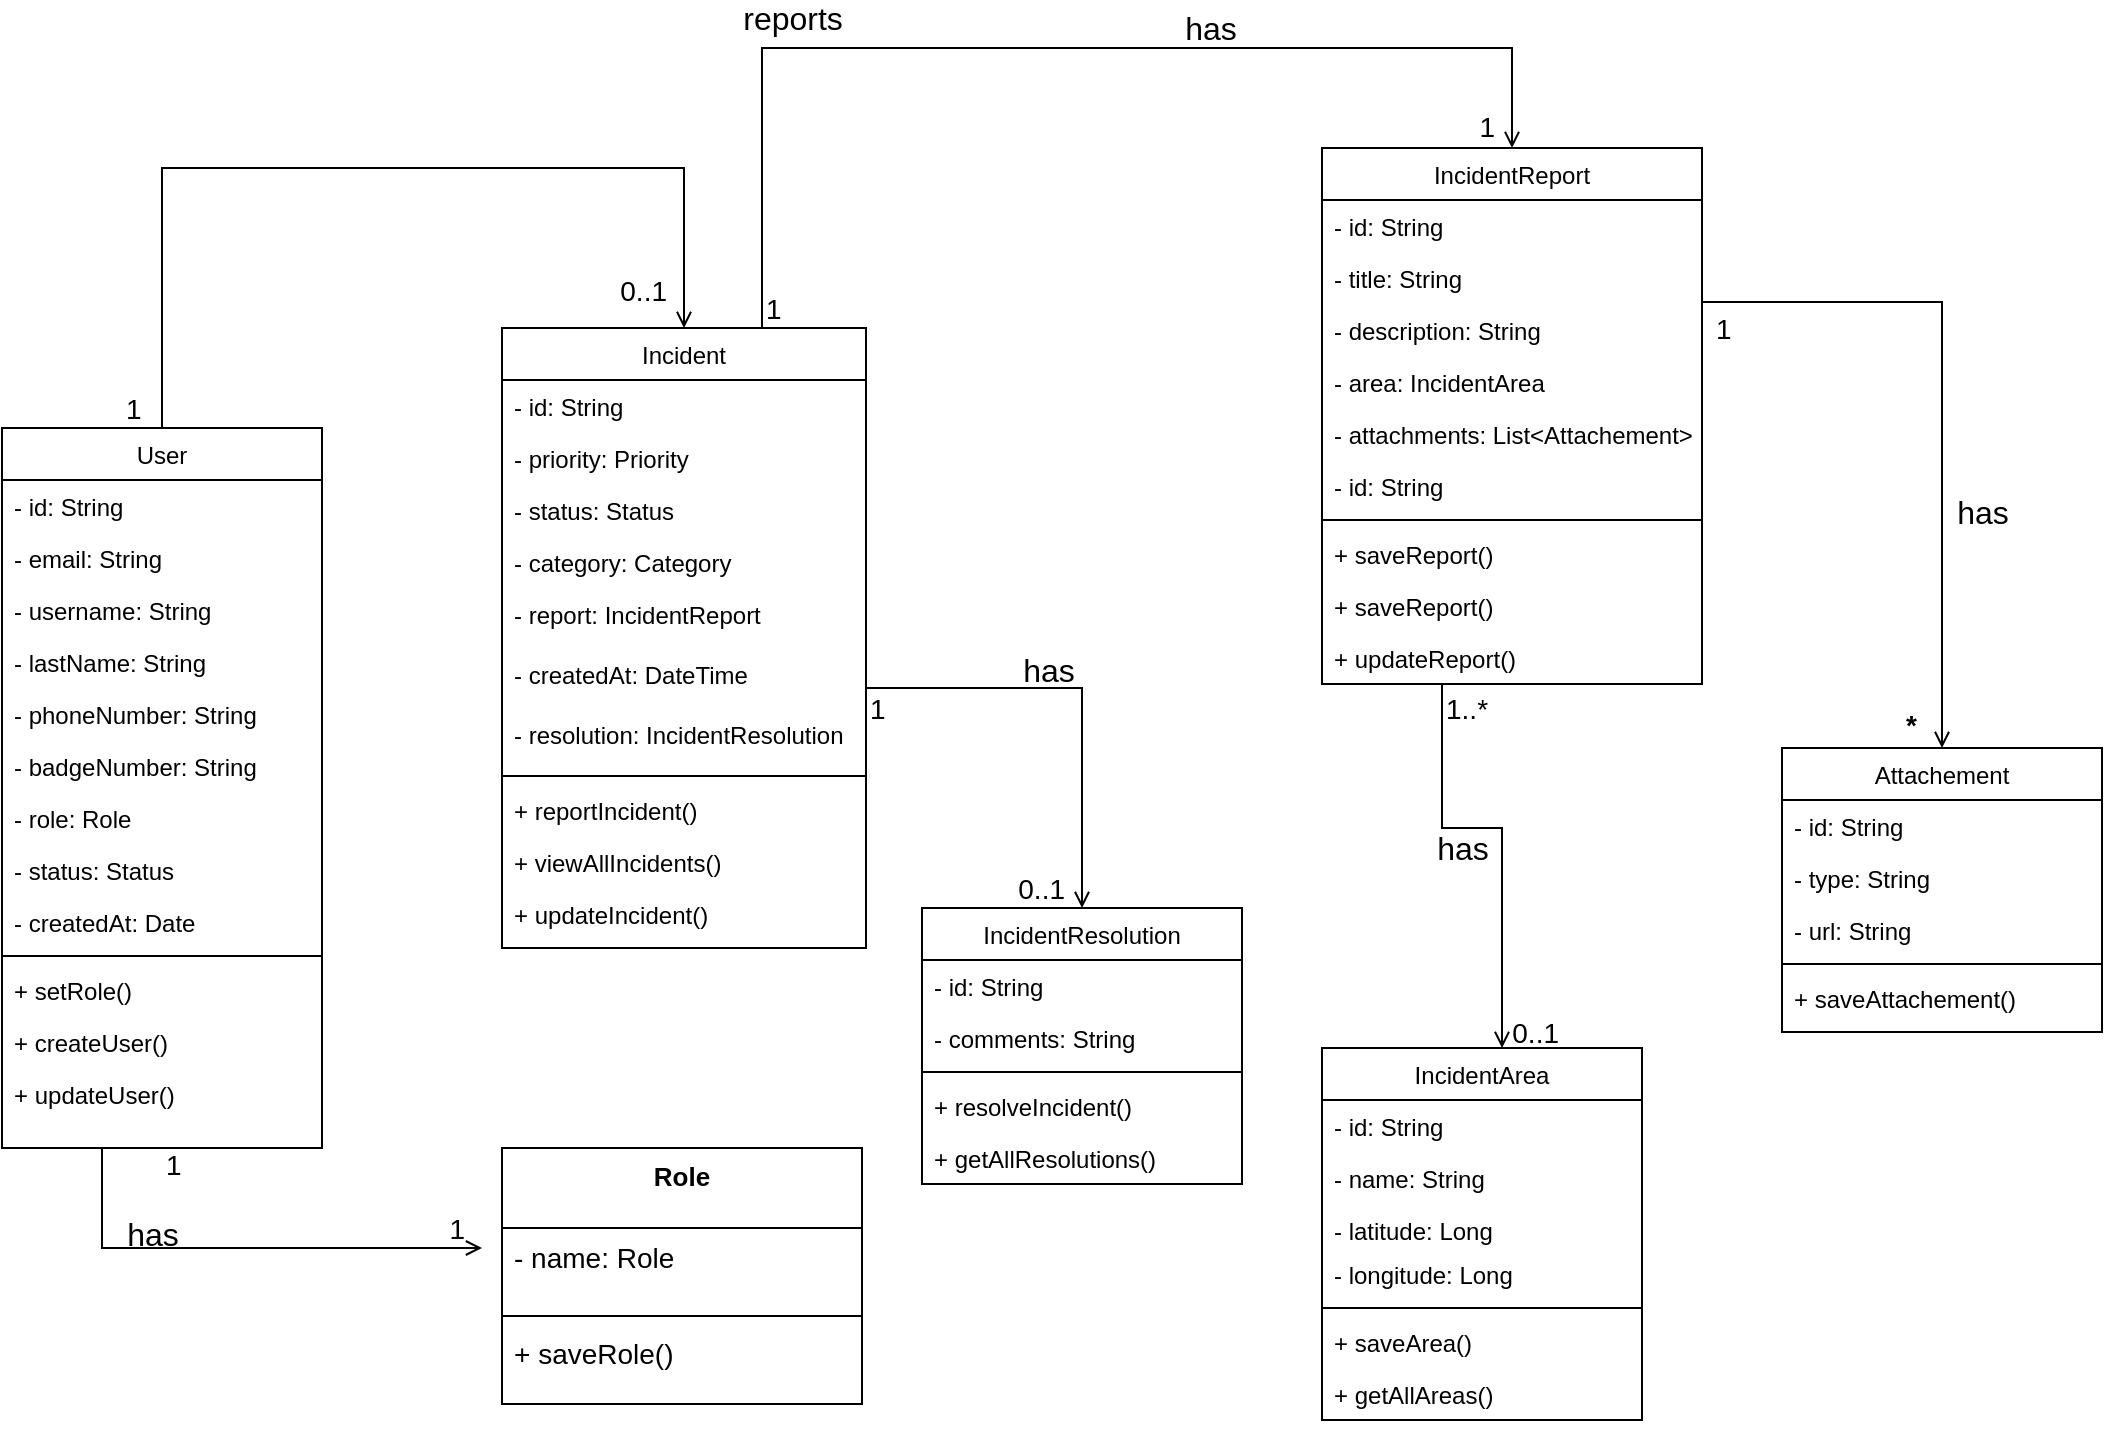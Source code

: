 <mxfile version="24.4.13" type="github">
  <diagram id="C5RBs43oDa-KdzZeNtuy" name="Page-1">
    <mxGraphModel dx="1912" dy="929" grid="1" gridSize="10" guides="1" tooltips="1" connect="1" arrows="1" fold="1" page="1" pageScale="1" pageWidth="827" pageHeight="1169" math="0" shadow="0">
      <root>
        <mxCell id="WIyWlLk6GJQsqaUBKTNV-0" />
        <mxCell id="WIyWlLk6GJQsqaUBKTNV-1" parent="WIyWlLk6GJQsqaUBKTNV-0" />
        <mxCell id="zkfFHV4jXpPFQw0GAbJ--6" value="User" style="swimlane;fontStyle=0;align=center;verticalAlign=top;childLayout=stackLayout;horizontal=1;startSize=26;horizontalStack=0;resizeParent=1;resizeLast=0;collapsible=1;marginBottom=0;rounded=0;shadow=0;strokeWidth=1;" parent="WIyWlLk6GJQsqaUBKTNV-1" vertex="1">
          <mxGeometry x="150" y="310" width="160" height="360" as="geometry">
            <mxRectangle x="130" y="380" width="160" height="26" as="alternateBounds" />
          </mxGeometry>
        </mxCell>
        <mxCell id="VbX_uZjlgV8H0BJn9Auf-64" value="- id: String" style="text;align=left;verticalAlign=top;spacingLeft=4;spacingRight=4;overflow=hidden;rotatable=0;points=[[0,0.5],[1,0.5]];portConstraint=eastwest;" parent="zkfFHV4jXpPFQw0GAbJ--6" vertex="1">
          <mxGeometry y="26" width="160" height="26" as="geometry" />
        </mxCell>
        <mxCell id="VbX_uZjlgV8H0BJn9Auf-65" value="- email: String" style="text;align=left;verticalAlign=top;spacingLeft=4;spacingRight=4;overflow=hidden;rotatable=0;points=[[0,0.5],[1,0.5]];portConstraint=eastwest;" parent="zkfFHV4jXpPFQw0GAbJ--6" vertex="1">
          <mxGeometry y="52" width="160" height="26" as="geometry" />
        </mxCell>
        <mxCell id="VbX_uZjlgV8H0BJn9Auf-73" value="- username: String" style="text;align=left;verticalAlign=top;spacingLeft=4;spacingRight=4;overflow=hidden;rotatable=0;points=[[0,0.5],[1,0.5]];portConstraint=eastwest;" parent="zkfFHV4jXpPFQw0GAbJ--6" vertex="1">
          <mxGeometry y="78" width="160" height="26" as="geometry" />
        </mxCell>
        <mxCell id="VbX_uZjlgV8H0BJn9Auf-75" value="- lastName: String" style="text;align=left;verticalAlign=top;spacingLeft=4;spacingRight=4;overflow=hidden;rotatable=0;points=[[0,0.5],[1,0.5]];portConstraint=eastwest;" parent="zkfFHV4jXpPFQw0GAbJ--6" vertex="1">
          <mxGeometry y="104" width="160" height="26" as="geometry" />
        </mxCell>
        <mxCell id="VbX_uZjlgV8H0BJn9Auf-76" value="- phoneNumber: String" style="text;align=left;verticalAlign=top;spacingLeft=4;spacingRight=4;overflow=hidden;rotatable=0;points=[[0,0.5],[1,0.5]];portConstraint=eastwest;" parent="zkfFHV4jXpPFQw0GAbJ--6" vertex="1">
          <mxGeometry y="130" width="160" height="26" as="geometry" />
        </mxCell>
        <mxCell id="VbX_uZjlgV8H0BJn9Auf-78" value="- badgeNumber: String" style="text;align=left;verticalAlign=top;spacingLeft=4;spacingRight=4;overflow=hidden;rotatable=0;points=[[0,0.5],[1,0.5]];portConstraint=eastwest;" parent="zkfFHV4jXpPFQw0GAbJ--6" vertex="1">
          <mxGeometry y="156" width="160" height="26" as="geometry" />
        </mxCell>
        <mxCell id="VbX_uZjlgV8H0BJn9Auf-77" value="- role: Role" style="text;align=left;verticalAlign=top;spacingLeft=4;spacingRight=4;overflow=hidden;rotatable=0;points=[[0,0.5],[1,0.5]];portConstraint=eastwest;" parent="zkfFHV4jXpPFQw0GAbJ--6" vertex="1">
          <mxGeometry y="182" width="160" height="26" as="geometry" />
        </mxCell>
        <mxCell id="VbX_uZjlgV8H0BJn9Auf-74" value="- status: Status" style="text;align=left;verticalAlign=top;spacingLeft=4;spacingRight=4;overflow=hidden;rotatable=0;points=[[0,0.5],[1,0.5]];portConstraint=eastwest;" parent="zkfFHV4jXpPFQw0GAbJ--6" vertex="1">
          <mxGeometry y="208" width="160" height="26" as="geometry" />
        </mxCell>
        <mxCell id="VbX_uZjlgV8H0BJn9Auf-63" value="- createdAt: Date&#xa;" style="text;align=left;verticalAlign=top;spacingLeft=4;spacingRight=4;overflow=hidden;rotatable=0;points=[[0,0.5],[1,0.5]];portConstraint=eastwest;" parent="zkfFHV4jXpPFQw0GAbJ--6" vertex="1">
          <mxGeometry y="234" width="160" height="26" as="geometry" />
        </mxCell>
        <mxCell id="zkfFHV4jXpPFQw0GAbJ--9" value="" style="line;html=1;strokeWidth=1;align=left;verticalAlign=middle;spacingTop=-1;spacingLeft=3;spacingRight=3;rotatable=0;labelPosition=right;points=[];portConstraint=eastwest;" parent="zkfFHV4jXpPFQw0GAbJ--6" vertex="1">
          <mxGeometry y="260" width="160" height="8" as="geometry" />
        </mxCell>
        <mxCell id="zkfFHV4jXpPFQw0GAbJ--10" value="+ setRole()" style="text;align=left;verticalAlign=top;spacingLeft=4;spacingRight=4;overflow=hidden;rotatable=0;points=[[0,0.5],[1,0.5]];portConstraint=eastwest;fontStyle=0" parent="zkfFHV4jXpPFQw0GAbJ--6" vertex="1">
          <mxGeometry y="268" width="160" height="26" as="geometry" />
        </mxCell>
        <mxCell id="zkfFHV4jXpPFQw0GAbJ--11" value="+ createUser()" style="text;align=left;verticalAlign=top;spacingLeft=4;spacingRight=4;overflow=hidden;rotatable=0;points=[[0,0.5],[1,0.5]];portConstraint=eastwest;" parent="zkfFHV4jXpPFQw0GAbJ--6" vertex="1">
          <mxGeometry y="294" width="160" height="26" as="geometry" />
        </mxCell>
        <mxCell id="VbX_uZjlgV8H0BJn9Auf-62" value="+ updateUser()" style="text;align=left;verticalAlign=top;spacingLeft=4;spacingRight=4;overflow=hidden;rotatable=0;points=[[0,0.5],[1,0.5]];portConstraint=eastwest;" parent="zkfFHV4jXpPFQw0GAbJ--6" vertex="1">
          <mxGeometry y="320" width="160" height="26" as="geometry" />
        </mxCell>
        <mxCell id="zkfFHV4jXpPFQw0GAbJ--17" value="Incident" style="swimlane;fontStyle=0;align=center;verticalAlign=top;childLayout=stackLayout;horizontal=1;startSize=26;horizontalStack=0;resizeParent=1;resizeLast=0;collapsible=1;marginBottom=0;rounded=0;shadow=0;strokeWidth=1;" parent="WIyWlLk6GJQsqaUBKTNV-1" vertex="1">
          <mxGeometry x="400" y="260" width="182" height="310" as="geometry">
            <mxRectangle x="550" y="140" width="160" height="26" as="alternateBounds" />
          </mxGeometry>
        </mxCell>
        <mxCell id="zkfFHV4jXpPFQw0GAbJ--18" value="- id: String&#xa;" style="text;align=left;verticalAlign=top;spacingLeft=4;spacingRight=4;overflow=hidden;rotatable=0;points=[[0,0.5],[1,0.5]];portConstraint=eastwest;" parent="zkfFHV4jXpPFQw0GAbJ--17" vertex="1">
          <mxGeometry y="26" width="182" height="26" as="geometry" />
        </mxCell>
        <mxCell id="zkfFHV4jXpPFQw0GAbJ--19" value="- priority: Priority" style="text;align=left;verticalAlign=top;spacingLeft=4;spacingRight=4;overflow=hidden;rotatable=0;points=[[0,0.5],[1,0.5]];portConstraint=eastwest;rounded=0;shadow=0;html=0;" parent="zkfFHV4jXpPFQw0GAbJ--17" vertex="1">
          <mxGeometry y="52" width="182" height="26" as="geometry" />
        </mxCell>
        <mxCell id="zkfFHV4jXpPFQw0GAbJ--20" value="- status: Status" style="text;align=left;verticalAlign=top;spacingLeft=4;spacingRight=4;overflow=hidden;rotatable=0;points=[[0,0.5],[1,0.5]];portConstraint=eastwest;rounded=0;shadow=0;html=0;" parent="zkfFHV4jXpPFQw0GAbJ--17" vertex="1">
          <mxGeometry y="78" width="182" height="26" as="geometry" />
        </mxCell>
        <mxCell id="zkfFHV4jXpPFQw0GAbJ--21" value="- category: Category" style="text;align=left;verticalAlign=top;spacingLeft=4;spacingRight=4;overflow=hidden;rotatable=0;points=[[0,0.5],[1,0.5]];portConstraint=eastwest;rounded=0;shadow=0;html=0;" parent="zkfFHV4jXpPFQw0GAbJ--17" vertex="1">
          <mxGeometry y="104" width="182" height="26" as="geometry" />
        </mxCell>
        <mxCell id="zkfFHV4jXpPFQw0GAbJ--22" value="- report: IncidentReport" style="text;align=left;verticalAlign=top;spacingLeft=4;spacingRight=4;overflow=hidden;rotatable=0;points=[[0,0.5],[1,0.5]];portConstraint=eastwest;rounded=0;shadow=0;html=0;" parent="zkfFHV4jXpPFQw0GAbJ--17" vertex="1">
          <mxGeometry y="130" width="182" height="30" as="geometry" />
        </mxCell>
        <mxCell id="VbX_uZjlgV8H0BJn9Auf-20" value="- createdAt: DateTime" style="text;align=left;verticalAlign=top;spacingLeft=4;spacingRight=4;overflow=hidden;rotatable=0;points=[[0,0.5],[1,0.5]];portConstraint=eastwest;rounded=0;shadow=0;html=0;" parent="zkfFHV4jXpPFQw0GAbJ--17" vertex="1">
          <mxGeometry y="160" width="182" height="30" as="geometry" />
        </mxCell>
        <mxCell id="VbX_uZjlgV8H0BJn9Auf-19" value="- resolution: IncidentResolution" style="text;align=left;verticalAlign=top;spacingLeft=4;spacingRight=4;overflow=hidden;rotatable=0;points=[[0,0.5],[1,0.5]];portConstraint=eastwest;rounded=0;shadow=0;html=0;" parent="zkfFHV4jXpPFQw0GAbJ--17" vertex="1">
          <mxGeometry y="190" width="182" height="30" as="geometry" />
        </mxCell>
        <mxCell id="zkfFHV4jXpPFQw0GAbJ--23" value="" style="line;html=1;strokeWidth=1;align=left;verticalAlign=middle;spacingTop=-1;spacingLeft=3;spacingRight=3;rotatable=0;labelPosition=right;points=[];portConstraint=eastwest;" parent="zkfFHV4jXpPFQw0GAbJ--17" vertex="1">
          <mxGeometry y="220" width="182" height="8" as="geometry" />
        </mxCell>
        <mxCell id="zkfFHV4jXpPFQw0GAbJ--24" value="+ reportIncident()" style="text;align=left;verticalAlign=top;spacingLeft=4;spacingRight=4;overflow=hidden;rotatable=0;points=[[0,0.5],[1,0.5]];portConstraint=eastwest;" parent="zkfFHV4jXpPFQw0GAbJ--17" vertex="1">
          <mxGeometry y="228" width="182" height="26" as="geometry" />
        </mxCell>
        <mxCell id="zkfFHV4jXpPFQw0GAbJ--25" value="+ viewAllIncidents()" style="text;align=left;verticalAlign=top;spacingLeft=4;spacingRight=4;overflow=hidden;rotatable=0;points=[[0,0.5],[1,0.5]];portConstraint=eastwest;" parent="zkfFHV4jXpPFQw0GAbJ--17" vertex="1">
          <mxGeometry y="254" width="182" height="26" as="geometry" />
        </mxCell>
        <mxCell id="VbX_uZjlgV8H0BJn9Auf-21" value="+ updateIncident()" style="text;align=left;verticalAlign=top;spacingLeft=4;spacingRight=4;overflow=hidden;rotatable=0;points=[[0,0.5],[1,0.5]];portConstraint=eastwest;" parent="zkfFHV4jXpPFQw0GAbJ--17" vertex="1">
          <mxGeometry y="280" width="182" height="30" as="geometry" />
        </mxCell>
        <mxCell id="VbX_uZjlgV8H0BJn9Auf-0" value="IncidentResolution&#xa;" style="swimlane;fontStyle=0;align=center;verticalAlign=top;childLayout=stackLayout;horizontal=1;startSize=26;horizontalStack=0;resizeParent=1;resizeLast=0;collapsible=1;marginBottom=0;rounded=0;shadow=0;strokeWidth=1;" parent="WIyWlLk6GJQsqaUBKTNV-1" vertex="1">
          <mxGeometry x="610" y="550" width="160" height="138" as="geometry">
            <mxRectangle x="550" y="140" width="160" height="26" as="alternateBounds" />
          </mxGeometry>
        </mxCell>
        <mxCell id="VbX_uZjlgV8H0BJn9Auf-1" value="- id: String" style="text;align=left;verticalAlign=top;spacingLeft=4;spacingRight=4;overflow=hidden;rotatable=0;points=[[0,0.5],[1,0.5]];portConstraint=eastwest;" parent="VbX_uZjlgV8H0BJn9Auf-0" vertex="1">
          <mxGeometry y="26" width="160" height="26" as="geometry" />
        </mxCell>
        <mxCell id="VbX_uZjlgV8H0BJn9Auf-2" value="- comments: String" style="text;align=left;verticalAlign=top;spacingLeft=4;spacingRight=4;overflow=hidden;rotatable=0;points=[[0,0.5],[1,0.5]];portConstraint=eastwest;rounded=0;shadow=0;html=0;" parent="VbX_uZjlgV8H0BJn9Auf-0" vertex="1">
          <mxGeometry y="52" width="160" height="26" as="geometry" />
        </mxCell>
        <mxCell id="VbX_uZjlgV8H0BJn9Auf-6" value="" style="line;html=1;strokeWidth=1;align=left;verticalAlign=middle;spacingTop=-1;spacingLeft=3;spacingRight=3;rotatable=0;labelPosition=right;points=[];portConstraint=eastwest;" parent="VbX_uZjlgV8H0BJn9Auf-0" vertex="1">
          <mxGeometry y="78" width="160" height="8" as="geometry" />
        </mxCell>
        <mxCell id="VbX_uZjlgV8H0BJn9Auf-7" value="+ resolveIncident()" style="text;align=left;verticalAlign=top;spacingLeft=4;spacingRight=4;overflow=hidden;rotatable=0;points=[[0,0.5],[1,0.5]];portConstraint=eastwest;" parent="VbX_uZjlgV8H0BJn9Auf-0" vertex="1">
          <mxGeometry y="86" width="160" height="26" as="geometry" />
        </mxCell>
        <mxCell id="VbX_uZjlgV8H0BJn9Auf-61" value="+ getAllResolutions()" style="text;align=left;verticalAlign=top;spacingLeft=4;spacingRight=4;overflow=hidden;rotatable=0;points=[[0,0.5],[1,0.5]];portConstraint=eastwest;" parent="VbX_uZjlgV8H0BJn9Auf-0" vertex="1">
          <mxGeometry y="112" width="160" height="26" as="geometry" />
        </mxCell>
        <mxCell id="VbX_uZjlgV8H0BJn9Auf-9" value="Role" style="swimlane;fontStyle=1;align=center;verticalAlign=top;childLayout=stackLayout;horizontal=1;startSize=40;horizontalStack=0;resizeParent=1;resizeLast=0;collapsible=1;marginBottom=0;rounded=0;shadow=0;strokeWidth=1;fontSize=13;" parent="WIyWlLk6GJQsqaUBKTNV-1" vertex="1">
          <mxGeometry x="400" y="670" width="180" height="128" as="geometry">
            <mxRectangle x="230" y="140" width="160" height="26" as="alternateBounds" />
          </mxGeometry>
        </mxCell>
        <mxCell id="VbX_uZjlgV8H0BJn9Auf-10" value="- name: Role" style="text;align=left;verticalAlign=top;spacingLeft=4;spacingRight=4;overflow=hidden;rotatable=0;points=[[0,0.5],[1,0.5]];portConstraint=eastwest;fontSize=14;" parent="VbX_uZjlgV8H0BJn9Auf-9" vertex="1">
          <mxGeometry y="40" width="180" height="40" as="geometry" />
        </mxCell>
        <mxCell id="VbX_uZjlgV8H0BJn9Auf-11" value="" style="line;html=1;strokeWidth=1;align=left;verticalAlign=middle;spacingTop=-1;spacingLeft=3;spacingRight=3;rotatable=0;labelPosition=right;points=[];portConstraint=eastwest;" parent="VbX_uZjlgV8H0BJn9Auf-9" vertex="1">
          <mxGeometry y="80" width="180" height="8" as="geometry" />
        </mxCell>
        <mxCell id="VbX_uZjlgV8H0BJn9Auf-13" value="+ saveRole()" style="text;align=left;verticalAlign=top;spacingLeft=4;spacingRight=4;overflow=hidden;rotatable=0;points=[[0,0.5],[1,0.5]];portConstraint=eastwest;fontSize=14;" parent="VbX_uZjlgV8H0BJn9Auf-9" vertex="1">
          <mxGeometry y="88" width="180" height="40" as="geometry" />
        </mxCell>
        <mxCell id="VbX_uZjlgV8H0BJn9Auf-14" value="" style="endArrow=open;shadow=0;strokeWidth=1;rounded=0;curved=0;endFill=1;edgeStyle=elbowEdgeStyle;elbow=horizontal;exitX=0.5;exitY=1;exitDx=0;exitDy=0;" parent="WIyWlLk6GJQsqaUBKTNV-1" source="zkfFHV4jXpPFQw0GAbJ--6" edge="1">
          <mxGeometry x="0.5" y="41" relative="1" as="geometry">
            <mxPoint x="206" y="630.09" as="sourcePoint" />
            <mxPoint x="390" y="720" as="targetPoint" />
            <mxPoint x="-40" y="32" as="offset" />
            <Array as="points">
              <mxPoint x="200" y="700" />
            </Array>
          </mxGeometry>
        </mxCell>
        <mxCell id="VbX_uZjlgV8H0BJn9Auf-15" value="1" style="resizable=0;align=left;verticalAlign=bottom;labelBackgroundColor=none;fontSize=14;" parent="VbX_uZjlgV8H0BJn9Auf-14" connectable="0" vertex="1">
          <mxGeometry x="-1" relative="1" as="geometry">
            <mxPoint y="18" as="offset" />
          </mxGeometry>
        </mxCell>
        <mxCell id="VbX_uZjlgV8H0BJn9Auf-16" value="1" style="resizable=0;align=right;verticalAlign=bottom;labelBackgroundColor=none;fontSize=14;" parent="VbX_uZjlgV8H0BJn9Auf-14" connectable="0" vertex="1">
          <mxGeometry x="1" relative="1" as="geometry">
            <mxPoint x="-7" as="offset" />
          </mxGeometry>
        </mxCell>
        <mxCell id="VbX_uZjlgV8H0BJn9Auf-18" value="has" style="text;html=1;align=center;verticalAlign=middle;resizable=0;points=[];autosize=1;strokeColor=none;fillColor=none;fontSize=16;" parent="WIyWlLk6GJQsqaUBKTNV-1" vertex="1">
          <mxGeometry x="200" y="698" width="50" height="30" as="geometry" />
        </mxCell>
        <mxCell id="VbX_uZjlgV8H0BJn9Auf-22" value="" style="endArrow=open;shadow=0;strokeWidth=1;rounded=0;curved=0;endFill=1;edgeStyle=elbowEdgeStyle;elbow=vertical;entryX=0.5;entryY=0;entryDx=0;entryDy=0;exitX=1;exitY=0.5;exitDx=0;exitDy=0;" parent="WIyWlLk6GJQsqaUBKTNV-1" source="VbX_uZjlgV8H0BJn9Auf-19" target="VbX_uZjlgV8H0BJn9Auf-0" edge="1">
          <mxGeometry x="0.5" y="41" relative="1" as="geometry">
            <mxPoint x="710" y="340.09" as="sourcePoint" />
            <mxPoint x="918" y="340.09" as="targetPoint" />
            <mxPoint x="-40" y="32" as="offset" />
            <Array as="points">
              <mxPoint x="640" y="440" />
            </Array>
          </mxGeometry>
        </mxCell>
        <mxCell id="VbX_uZjlgV8H0BJn9Auf-23" value="1" style="resizable=0;align=left;verticalAlign=bottom;labelBackgroundColor=none;fontSize=14;" parent="VbX_uZjlgV8H0BJn9Auf-22" connectable="0" vertex="1">
          <mxGeometry x="-1" relative="1" as="geometry">
            <mxPoint y="-5" as="offset" />
          </mxGeometry>
        </mxCell>
        <mxCell id="VbX_uZjlgV8H0BJn9Auf-24" value="0..1" style="resizable=0;align=right;verticalAlign=bottom;labelBackgroundColor=none;fontSize=14;" parent="VbX_uZjlgV8H0BJn9Auf-22" connectable="0" vertex="1">
          <mxGeometry x="1" relative="1" as="geometry">
            <mxPoint x="-7" as="offset" />
          </mxGeometry>
        </mxCell>
        <mxCell id="VbX_uZjlgV8H0BJn9Auf-25" value="has" style="text;html=1;resizable=0;points=[];;align=center;verticalAlign=middle;labelBackgroundColor=none;rounded=0;shadow=0;strokeWidth=1;fontSize=16;" parent="VbX_uZjlgV8H0BJn9Auf-22" vertex="1" connectable="0">
          <mxGeometry x="0.5" y="49" relative="1" as="geometry">
            <mxPoint x="-66" y="-59" as="offset" />
          </mxGeometry>
        </mxCell>
        <mxCell id="VbX_uZjlgV8H0BJn9Auf-26" value="IncidentReport&#xa;" style="swimlane;fontStyle=0;align=center;verticalAlign=top;childLayout=stackLayout;horizontal=1;startSize=26;horizontalStack=0;resizeParent=1;resizeLast=0;collapsible=1;marginBottom=0;rounded=0;shadow=0;strokeWidth=1;" parent="WIyWlLk6GJQsqaUBKTNV-1" vertex="1">
          <mxGeometry x="810" y="170" width="190" height="268" as="geometry">
            <mxRectangle x="550" y="140" width="160" height="26" as="alternateBounds" />
          </mxGeometry>
        </mxCell>
        <mxCell id="VbX_uZjlgV8H0BJn9Auf-27" value="- id: String" style="text;align=left;verticalAlign=top;spacingLeft=4;spacingRight=4;overflow=hidden;rotatable=0;points=[[0,0.5],[1,0.5]];portConstraint=eastwest;" parent="VbX_uZjlgV8H0BJn9Auf-26" vertex="1">
          <mxGeometry y="26" width="190" height="26" as="geometry" />
        </mxCell>
        <mxCell id="VbX_uZjlgV8H0BJn9Auf-28" value="- title: String" style="text;align=left;verticalAlign=top;spacingLeft=4;spacingRight=4;overflow=hidden;rotatable=0;points=[[0,0.5],[1,0.5]];portConstraint=eastwest;rounded=0;shadow=0;html=0;" parent="VbX_uZjlgV8H0BJn9Auf-26" vertex="1">
          <mxGeometry y="52" width="190" height="26" as="geometry" />
        </mxCell>
        <mxCell id="VbX_uZjlgV8H0BJn9Auf-31" value="- description: String" style="text;align=left;verticalAlign=top;spacingLeft=4;spacingRight=4;overflow=hidden;rotatable=0;points=[[0,0.5],[1,0.5]];portConstraint=eastwest;" parent="VbX_uZjlgV8H0BJn9Auf-26" vertex="1">
          <mxGeometry y="78" width="190" height="26" as="geometry" />
        </mxCell>
        <mxCell id="VbX_uZjlgV8H0BJn9Auf-32" value="- area: IncidentArea" style="text;align=left;verticalAlign=top;spacingLeft=4;spacingRight=4;overflow=hidden;rotatable=0;points=[[0,0.5],[1,0.5]];portConstraint=eastwest;" parent="VbX_uZjlgV8H0BJn9Auf-26" vertex="1">
          <mxGeometry y="104" width="190" height="26" as="geometry" />
        </mxCell>
        <mxCell id="VbX_uZjlgV8H0BJn9Auf-33" value="- attachments: List&lt;Attachement&gt;" style="text;align=left;verticalAlign=top;spacingLeft=4;spacingRight=4;overflow=hidden;rotatable=0;points=[[0,0.5],[1,0.5]];portConstraint=eastwest;" parent="VbX_uZjlgV8H0BJn9Auf-26" vertex="1">
          <mxGeometry y="130" width="190" height="26" as="geometry" />
        </mxCell>
        <mxCell id="VbX_uZjlgV8H0BJn9Auf-34" value="- id: String" style="text;align=left;verticalAlign=top;spacingLeft=4;spacingRight=4;overflow=hidden;rotatable=0;points=[[0,0.5],[1,0.5]];portConstraint=eastwest;" parent="VbX_uZjlgV8H0BJn9Auf-26" vertex="1">
          <mxGeometry y="156" width="190" height="26" as="geometry" />
        </mxCell>
        <mxCell id="VbX_uZjlgV8H0BJn9Auf-29" value="" style="line;html=1;strokeWidth=1;align=left;verticalAlign=middle;spacingTop=-1;spacingLeft=3;spacingRight=3;rotatable=0;labelPosition=right;points=[];portConstraint=eastwest;" parent="VbX_uZjlgV8H0BJn9Auf-26" vertex="1">
          <mxGeometry y="182" width="190" height="8" as="geometry" />
        </mxCell>
        <mxCell id="VbX_uZjlgV8H0BJn9Auf-87" value="+ saveReport()" style="text;align=left;verticalAlign=top;spacingLeft=4;spacingRight=4;overflow=hidden;rotatable=0;points=[[0,0.5],[1,0.5]];portConstraint=eastwest;" parent="VbX_uZjlgV8H0BJn9Auf-26" vertex="1">
          <mxGeometry y="190" width="190" height="26" as="geometry" />
        </mxCell>
        <mxCell id="VbX_uZjlgV8H0BJn9Auf-30" value="+ saveReport()" style="text;align=left;verticalAlign=top;spacingLeft=4;spacingRight=4;overflow=hidden;rotatable=0;points=[[0,0.5],[1,0.5]];portConstraint=eastwest;" parent="VbX_uZjlgV8H0BJn9Auf-26" vertex="1">
          <mxGeometry y="216" width="190" height="26" as="geometry" />
        </mxCell>
        <mxCell id="VbX_uZjlgV8H0BJn9Auf-36" value="+ updateReport()" style="text;align=left;verticalAlign=top;spacingLeft=4;spacingRight=4;overflow=hidden;rotatable=0;points=[[0,0.5],[1,0.5]];portConstraint=eastwest;" parent="VbX_uZjlgV8H0BJn9Auf-26" vertex="1">
          <mxGeometry y="242" width="190" height="26" as="geometry" />
        </mxCell>
        <mxCell id="VbX_uZjlgV8H0BJn9Auf-37" value="IncidentArea&#xa;" style="swimlane;fontStyle=0;align=center;verticalAlign=top;childLayout=stackLayout;horizontal=1;startSize=26;horizontalStack=0;resizeParent=1;resizeLast=0;collapsible=1;marginBottom=0;rounded=0;shadow=0;strokeWidth=1;" parent="WIyWlLk6GJQsqaUBKTNV-1" vertex="1">
          <mxGeometry x="810" y="620" width="160" height="186" as="geometry">
            <mxRectangle x="550" y="140" width="160" height="26" as="alternateBounds" />
          </mxGeometry>
        </mxCell>
        <mxCell id="VbX_uZjlgV8H0BJn9Auf-38" value="- id: String" style="text;align=left;verticalAlign=top;spacingLeft=4;spacingRight=4;overflow=hidden;rotatable=0;points=[[0,0.5],[1,0.5]];portConstraint=eastwest;" parent="VbX_uZjlgV8H0BJn9Auf-37" vertex="1">
          <mxGeometry y="26" width="160" height="26" as="geometry" />
        </mxCell>
        <mxCell id="VbX_uZjlgV8H0BJn9Auf-39" value="- name: String" style="text;align=left;verticalAlign=top;spacingLeft=4;spacingRight=4;overflow=hidden;rotatable=0;points=[[0,0.5],[1,0.5]];portConstraint=eastwest;rounded=0;shadow=0;html=0;" parent="VbX_uZjlgV8H0BJn9Auf-37" vertex="1">
          <mxGeometry y="52" width="160" height="26" as="geometry" />
        </mxCell>
        <mxCell id="VbX_uZjlgV8H0BJn9Auf-42" value="- latitude: Long" style="text;align=left;verticalAlign=top;spacingLeft=4;spacingRight=4;overflow=hidden;rotatable=0;points=[[0,0.5],[1,0.5]];portConstraint=eastwest;rounded=0;shadow=0;html=0;" parent="VbX_uZjlgV8H0BJn9Auf-37" vertex="1">
          <mxGeometry y="78" width="160" height="22" as="geometry" />
        </mxCell>
        <mxCell id="VbX_uZjlgV8H0BJn9Auf-43" value="- longitude: Long" style="text;align=left;verticalAlign=top;spacingLeft=4;spacingRight=4;overflow=hidden;rotatable=0;points=[[0,0.5],[1,0.5]];portConstraint=eastwest;rounded=0;shadow=0;html=0;" parent="VbX_uZjlgV8H0BJn9Auf-37" vertex="1">
          <mxGeometry y="100" width="160" height="26" as="geometry" />
        </mxCell>
        <mxCell id="VbX_uZjlgV8H0BJn9Auf-40" value="" style="line;html=1;strokeWidth=1;align=left;verticalAlign=middle;spacingTop=-1;spacingLeft=3;spacingRight=3;rotatable=0;labelPosition=right;points=[];portConstraint=eastwest;" parent="VbX_uZjlgV8H0BJn9Auf-37" vertex="1">
          <mxGeometry y="126" width="160" height="8" as="geometry" />
        </mxCell>
        <mxCell id="VbX_uZjlgV8H0BJn9Auf-41" value="+ saveArea()" style="text;align=left;verticalAlign=top;spacingLeft=4;spacingRight=4;overflow=hidden;rotatable=0;points=[[0,0.5],[1,0.5]];portConstraint=eastwest;" parent="VbX_uZjlgV8H0BJn9Auf-37" vertex="1">
          <mxGeometry y="134" width="160" height="26" as="geometry" />
        </mxCell>
        <mxCell id="VbX_uZjlgV8H0BJn9Auf-60" value="+ getAllAreas()" style="text;align=left;verticalAlign=top;spacingLeft=4;spacingRight=4;overflow=hidden;rotatable=0;points=[[0,0.5],[1,0.5]];portConstraint=eastwest;" parent="VbX_uZjlgV8H0BJn9Auf-37" vertex="1">
          <mxGeometry y="160" width="160" height="26" as="geometry" />
        </mxCell>
        <mxCell id="VbX_uZjlgV8H0BJn9Auf-45" value="" style="endArrow=open;shadow=0;strokeWidth=1;rounded=0;curved=0;endFill=1;edgeStyle=elbowEdgeStyle;elbow=vertical;entryX=0.5;entryY=0;entryDx=0;entryDy=0;" parent="WIyWlLk6GJQsqaUBKTNV-1" edge="1" source="VbX_uZjlgV8H0BJn9Auf-36">
          <mxGeometry x="0.5" y="41" relative="1" as="geometry">
            <mxPoint x="900" y="290" as="sourcePoint" />
            <mxPoint x="900" y="620" as="targetPoint" />
            <mxPoint x="-40" y="32" as="offset" />
            <Array as="points">
              <mxPoint x="870" y="510" />
              <mxPoint x="870" y="440" />
            </Array>
          </mxGeometry>
        </mxCell>
        <mxCell id="VbX_uZjlgV8H0BJn9Auf-46" value="1..*" style="resizable=0;align=left;verticalAlign=bottom;labelBackgroundColor=none;fontSize=14;" parent="VbX_uZjlgV8H0BJn9Auf-45" connectable="0" vertex="1">
          <mxGeometry x="-1" relative="1" as="geometry">
            <mxPoint y="22" as="offset" />
          </mxGeometry>
        </mxCell>
        <mxCell id="VbX_uZjlgV8H0BJn9Auf-47" value="0..1" style="resizable=0;align=right;verticalAlign=bottom;labelBackgroundColor=none;fontSize=14;" parent="VbX_uZjlgV8H0BJn9Auf-45" connectable="0" vertex="1">
          <mxGeometry x="1" relative="1" as="geometry">
            <mxPoint x="30" y="2" as="offset" />
          </mxGeometry>
        </mxCell>
        <mxCell id="VbX_uZjlgV8H0BJn9Auf-48" value="&lt;font style=&quot;font-size: 16px;&quot;&gt;has&lt;/font&gt;" style="text;html=1;resizable=0;points=[];;align=center;verticalAlign=middle;labelBackgroundColor=none;rounded=0;shadow=0;strokeWidth=1;fontSize=14;" parent="VbX_uZjlgV8H0BJn9Auf-45" vertex="1" connectable="0">
          <mxGeometry x="0.5" y="49" relative="1" as="geometry">
            <mxPoint x="-69" y="-47" as="offset" />
          </mxGeometry>
        </mxCell>
        <mxCell id="VbX_uZjlgV8H0BJn9Auf-53" value="Attachement" style="swimlane;fontStyle=0;align=center;verticalAlign=top;childLayout=stackLayout;horizontal=1;startSize=26;horizontalStack=0;resizeParent=1;resizeLast=0;collapsible=1;marginBottom=0;rounded=0;shadow=0;strokeWidth=1;" parent="WIyWlLk6GJQsqaUBKTNV-1" vertex="1">
          <mxGeometry x="1040" y="470" width="160" height="142" as="geometry">
            <mxRectangle x="550" y="140" width="160" height="26" as="alternateBounds" />
          </mxGeometry>
        </mxCell>
        <mxCell id="VbX_uZjlgV8H0BJn9Auf-54" value="- id: String" style="text;align=left;verticalAlign=top;spacingLeft=4;spacingRight=4;overflow=hidden;rotatable=0;points=[[0,0.5],[1,0.5]];portConstraint=eastwest;" parent="VbX_uZjlgV8H0BJn9Auf-53" vertex="1">
          <mxGeometry y="26" width="160" height="26" as="geometry" />
        </mxCell>
        <mxCell id="VbX_uZjlgV8H0BJn9Auf-55" value="- type: String" style="text;align=left;verticalAlign=top;spacingLeft=4;spacingRight=4;overflow=hidden;rotatable=0;points=[[0,0.5],[1,0.5]];portConstraint=eastwest;rounded=0;shadow=0;html=0;" parent="VbX_uZjlgV8H0BJn9Auf-53" vertex="1">
          <mxGeometry y="52" width="160" height="26" as="geometry" />
        </mxCell>
        <mxCell id="VbX_uZjlgV8H0BJn9Auf-59" value="- url: String" style="text;align=left;verticalAlign=top;spacingLeft=4;spacingRight=4;overflow=hidden;rotatable=0;points=[[0,0.5],[1,0.5]];portConstraint=eastwest;rounded=0;shadow=0;html=0;" parent="VbX_uZjlgV8H0BJn9Auf-53" vertex="1">
          <mxGeometry y="78" width="160" height="26" as="geometry" />
        </mxCell>
        <mxCell id="VbX_uZjlgV8H0BJn9Auf-56" value="" style="line;html=1;strokeWidth=1;align=left;verticalAlign=middle;spacingTop=-1;spacingLeft=3;spacingRight=3;rotatable=0;labelPosition=right;points=[];portConstraint=eastwest;" parent="VbX_uZjlgV8H0BJn9Auf-53" vertex="1">
          <mxGeometry y="104" width="160" height="8" as="geometry" />
        </mxCell>
        <mxCell id="VbX_uZjlgV8H0BJn9Auf-57" value="+ saveAttachement()" style="text;align=left;verticalAlign=top;spacingLeft=4;spacingRight=4;overflow=hidden;rotatable=0;points=[[0,0.5],[1,0.5]];portConstraint=eastwest;" parent="VbX_uZjlgV8H0BJn9Auf-53" vertex="1">
          <mxGeometry y="112" width="160" height="26" as="geometry" />
        </mxCell>
        <mxCell id="VbX_uZjlgV8H0BJn9Auf-82" value="" style="endArrow=open;shadow=0;strokeWidth=1;rounded=0;curved=0;endFill=1;edgeStyle=elbowEdgeStyle;elbow=vertical;entryX=0.5;entryY=0;entryDx=0;entryDy=0;" parent="WIyWlLk6GJQsqaUBKTNV-1" edge="1">
          <mxGeometry x="0.5" y="41" relative="1" as="geometry">
            <mxPoint x="230" y="310" as="sourcePoint" />
            <mxPoint x="491" y="260" as="targetPoint" />
            <mxPoint x="-40" y="32" as="offset" />
            <Array as="points">
              <mxPoint x="350" y="180" />
            </Array>
          </mxGeometry>
        </mxCell>
        <mxCell id="VbX_uZjlgV8H0BJn9Auf-83" value="1" style="resizable=0;align=left;verticalAlign=bottom;labelBackgroundColor=none;fontSize=14;" parent="VbX_uZjlgV8H0BJn9Auf-82" connectable="0" vertex="1">
          <mxGeometry x="-1" relative="1" as="geometry">
            <mxPoint x="-20" as="offset" />
          </mxGeometry>
        </mxCell>
        <mxCell id="VbX_uZjlgV8H0BJn9Auf-84" value="0..1" style="resizable=0;align=right;verticalAlign=bottom;labelBackgroundColor=none;fontSize=14;" parent="VbX_uZjlgV8H0BJn9Auf-82" connectable="0" vertex="1">
          <mxGeometry x="1" relative="1" as="geometry">
            <mxPoint x="-7" y="-9" as="offset" />
          </mxGeometry>
        </mxCell>
        <mxCell id="VbX_uZjlgV8H0BJn9Auf-85" value="reports" style="text;html=1;resizable=0;points=[];;align=center;verticalAlign=middle;labelBackgroundColor=none;rounded=0;shadow=0;strokeWidth=1;fontSize=16;" parent="VbX_uZjlgV8H0BJn9Auf-82" vertex="1" connectable="0">
          <mxGeometry x="0.5" y="49" relative="1" as="geometry">
            <mxPoint x="91" y="-26" as="offset" />
          </mxGeometry>
        </mxCell>
        <mxCell id="VbX_uZjlgV8H0BJn9Auf-97" value="" style="endArrow=open;shadow=0;strokeWidth=1;rounded=0;curved=0;endFill=1;edgeStyle=elbowEdgeStyle;elbow=vertical;exitX=1;exitY=0.5;exitDx=0;exitDy=0;entryX=0.5;entryY=0;entryDx=0;entryDy=0;" parent="WIyWlLk6GJQsqaUBKTNV-1" target="VbX_uZjlgV8H0BJn9Auf-53" edge="1" source="VbX_uZjlgV8H0BJn9Auf-32">
          <mxGeometry x="0.5" y="41" relative="1" as="geometry">
            <mxPoint x="930" y="110" as="sourcePoint" />
            <mxPoint x="1148.4" y="123.362" as="targetPoint" />
            <mxPoint x="-40" y="32" as="offset" />
            <Array as="points">
              <mxPoint x="1100" y="247" />
            </Array>
          </mxGeometry>
        </mxCell>
        <mxCell id="VbX_uZjlgV8H0BJn9Auf-98" value="1" style="resizable=0;align=left;verticalAlign=bottom;labelBackgroundColor=none;fontSize=14;" parent="VbX_uZjlgV8H0BJn9Auf-97" connectable="0" vertex="1">
          <mxGeometry x="-1" relative="1" as="geometry">
            <mxPoint x="5" y="-17" as="offset" />
          </mxGeometry>
        </mxCell>
        <mxCell id="VbX_uZjlgV8H0BJn9Auf-99" value="*" style="resizable=0;align=right;verticalAlign=bottom;labelBackgroundColor=none;fontSize=14;fontStyle=1" parent="VbX_uZjlgV8H0BJn9Auf-97" connectable="0" vertex="1">
          <mxGeometry x="1" relative="1" as="geometry">
            <mxPoint x="-11" y="-2" as="offset" />
          </mxGeometry>
        </mxCell>
        <mxCell id="VbX_uZjlgV8H0BJn9Auf-100" value="has" style="text;html=1;resizable=0;points=[];;align=center;verticalAlign=middle;labelBackgroundColor=none;rounded=0;shadow=0;strokeWidth=1;fontSize=16;" parent="VbX_uZjlgV8H0BJn9Auf-97" vertex="1" connectable="0">
          <mxGeometry x="0.5" y="49" relative="1" as="geometry">
            <mxPoint x="-29" y="-23" as="offset" />
          </mxGeometry>
        </mxCell>
        <mxCell id="qSwzI8uUxE4pn5icthA--0" value="" style="endArrow=open;shadow=0;strokeWidth=1;rounded=0;curved=0;endFill=1;edgeStyle=elbowEdgeStyle;elbow=vertical;exitX=1;exitY=0;exitDx=0;exitDy=0;" edge="1" parent="WIyWlLk6GJQsqaUBKTNV-1" target="VbX_uZjlgV8H0BJn9Auf-26">
          <mxGeometry x="0.5" y="41" relative="1" as="geometry">
            <mxPoint x="530" y="260" as="sourcePoint" />
            <mxPoint x="790" y="120" as="targetPoint" />
            <mxPoint x="-40" y="32" as="offset" />
            <Array as="points">
              <mxPoint x="650" y="120" />
            </Array>
          </mxGeometry>
        </mxCell>
        <mxCell id="qSwzI8uUxE4pn5icthA--1" value="1" style="resizable=0;align=left;verticalAlign=bottom;labelBackgroundColor=none;fontSize=14;" connectable="0" vertex="1" parent="qSwzI8uUxE4pn5icthA--0">
          <mxGeometry x="-1" relative="1" as="geometry">
            <mxPoint as="offset" />
          </mxGeometry>
        </mxCell>
        <mxCell id="qSwzI8uUxE4pn5icthA--2" value="1" style="resizable=0;align=right;verticalAlign=bottom;labelBackgroundColor=none;fontSize=14;" connectable="0" vertex="1" parent="qSwzI8uUxE4pn5icthA--0">
          <mxGeometry x="1" relative="1" as="geometry">
            <mxPoint x="-7" y="-1" as="offset" />
          </mxGeometry>
        </mxCell>
        <mxCell id="qSwzI8uUxE4pn5icthA--3" value="has" style="text;html=1;resizable=0;points=[];;align=center;verticalAlign=middle;labelBackgroundColor=none;rounded=0;shadow=0;strokeWidth=1;fontSize=16;" vertex="1" connectable="0" parent="qSwzI8uUxE4pn5icthA--0">
          <mxGeometry x="0.5" y="49" relative="1" as="geometry">
            <mxPoint x="-60" y="39" as="offset" />
          </mxGeometry>
        </mxCell>
      </root>
    </mxGraphModel>
  </diagram>
</mxfile>
